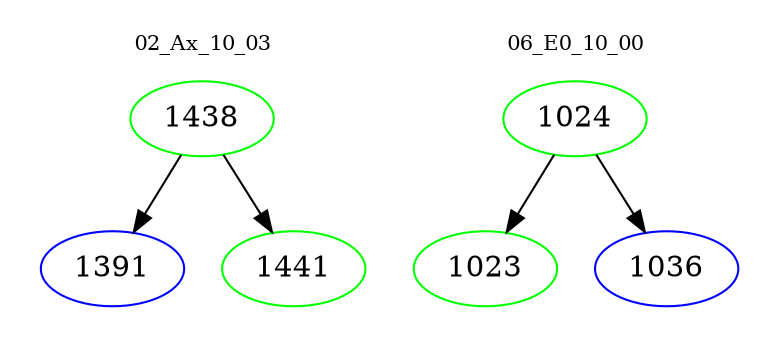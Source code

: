 digraph{
subgraph cluster_0 {
color = white
label = "02_Ax_10_03";
fontsize=10;
T0_1438 [label="1438", color="green"]
T0_1438 -> T0_1391 [color="black"]
T0_1391 [label="1391", color="blue"]
T0_1438 -> T0_1441 [color="black"]
T0_1441 [label="1441", color="green"]
}
subgraph cluster_1 {
color = white
label = "06_E0_10_00";
fontsize=10;
T1_1024 [label="1024", color="green"]
T1_1024 -> T1_1023 [color="black"]
T1_1023 [label="1023", color="green"]
T1_1024 -> T1_1036 [color="black"]
T1_1036 [label="1036", color="blue"]
}
}
